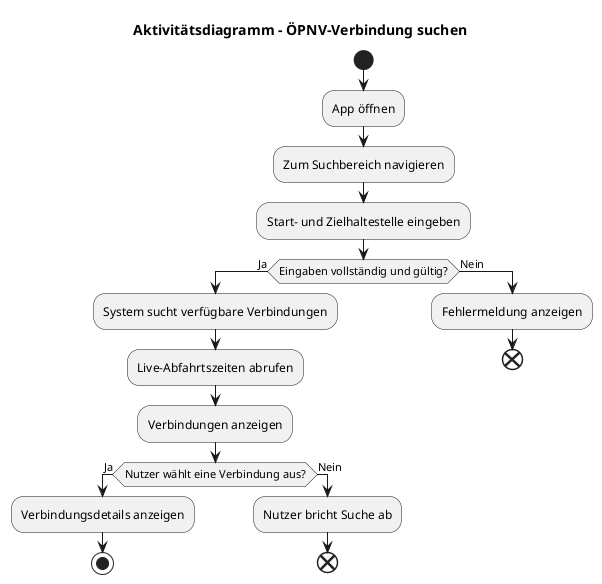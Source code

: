 @startuml
title Aktivitätsdiagramm – ÖPNV-Verbindung suchen

start

:App öffnen;
:Zum Suchbereich navigieren;
:Start- und Zielhaltestelle eingeben;

if (Eingaben vollständig und gültig?) then (Ja)
    :System sucht verfügbare Verbindungen;
    :Live-Abfahrtszeiten abrufen;
    :Verbindungen anzeigen;

    if (Nutzer wählt eine Verbindung aus?) then (Ja)
        :Verbindungsdetails anzeigen;
        stop
    else (Nein)
        :Nutzer bricht Suche ab;
        end
    endif

else (Nein)
    :Fehlermeldung anzeigen;
    end
endif

@enduml

